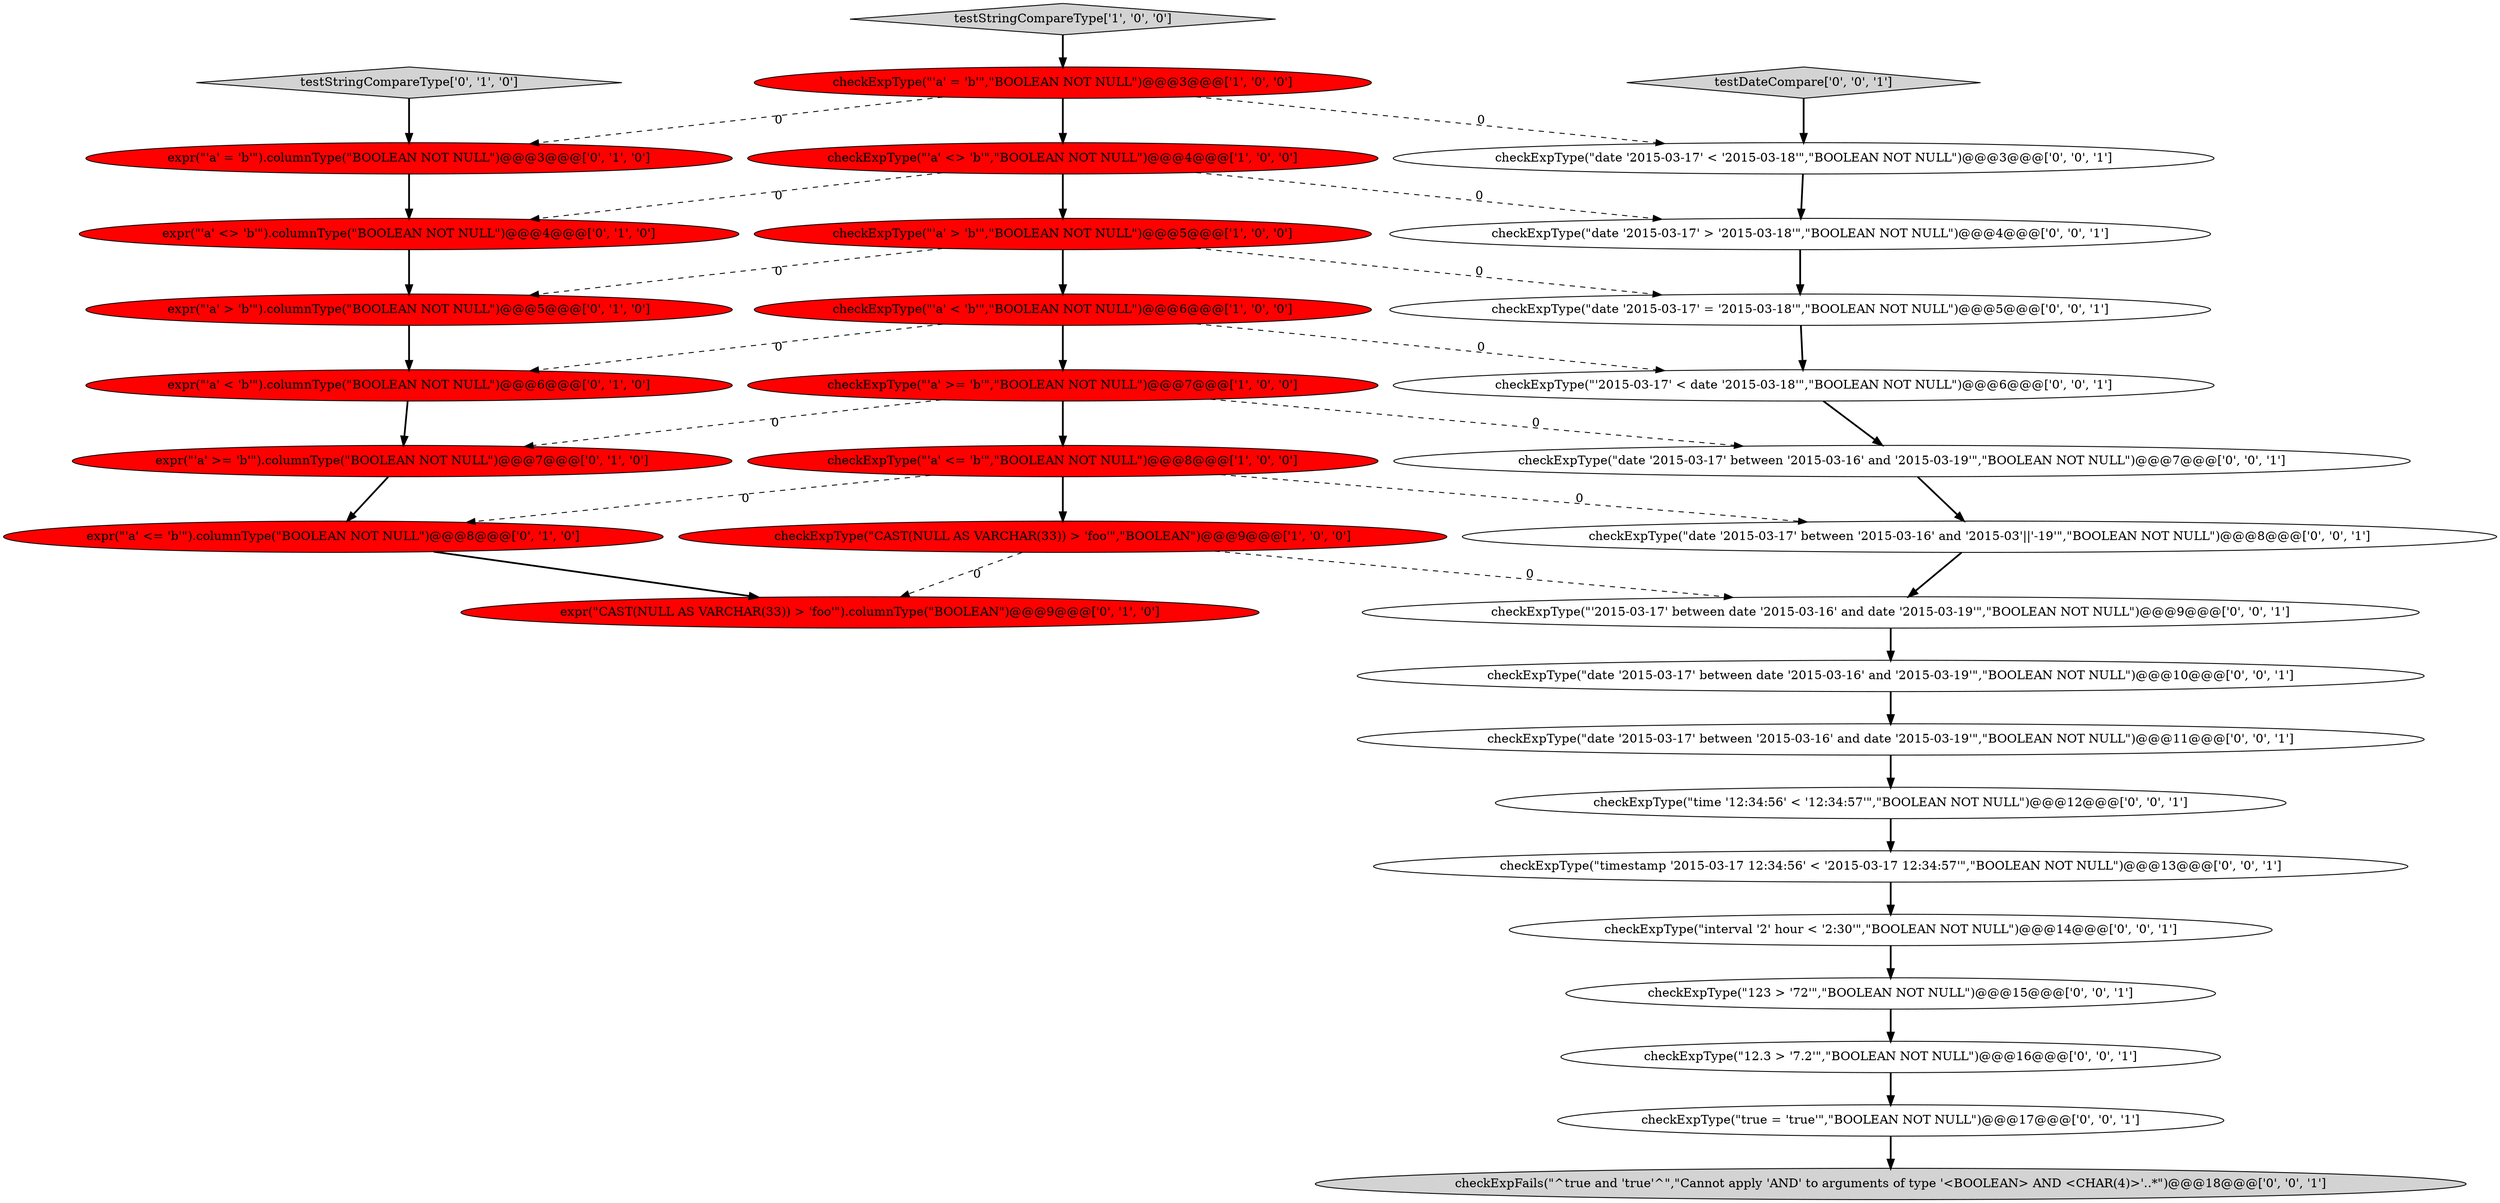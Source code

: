digraph {
19 [style = filled, label = "checkExpType(\"date '2015-03-17' between '2015-03-16' and '2015-03'||'-19'\",\"BOOLEAN NOT NULL\")@@@8@@@['0', '0', '1']", fillcolor = white, shape = ellipse image = "AAA0AAABBB3BBB"];
6 [style = filled, label = "checkExpType(\"CAST(NULL AS VARCHAR(33)) > 'foo'\",\"BOOLEAN\")@@@9@@@['1', '0', '0']", fillcolor = red, shape = ellipse image = "AAA1AAABBB1BBB"];
16 [style = filled, label = "checkExpType(\"date '2015-03-17' between '2015-03-16' and '2015-03-19'\",\"BOOLEAN NOT NULL\")@@@7@@@['0', '0', '1']", fillcolor = white, shape = ellipse image = "AAA0AAABBB3BBB"];
29 [style = filled, label = "checkExpType(\"date '2015-03-17' > '2015-03-18'\",\"BOOLEAN NOT NULL\")@@@4@@@['0', '0', '1']", fillcolor = white, shape = ellipse image = "AAA0AAABBB3BBB"];
21 [style = filled, label = "checkExpType(\"timestamp '2015-03-17 12:34:56' < '2015-03-17 12:34:57'\",\"BOOLEAN NOT NULL\")@@@13@@@['0', '0', '1']", fillcolor = white, shape = ellipse image = "AAA0AAABBB3BBB"];
5 [style = filled, label = "checkExpType(\"'a' < 'b'\",\"BOOLEAN NOT NULL\")@@@6@@@['1', '0', '0']", fillcolor = red, shape = ellipse image = "AAA1AAABBB1BBB"];
0 [style = filled, label = "checkExpType(\"'a' >= 'b'\",\"BOOLEAN NOT NULL\")@@@7@@@['1', '0', '0']", fillcolor = red, shape = ellipse image = "AAA1AAABBB1BBB"];
12 [style = filled, label = "expr(\"'a' = 'b'\").columnType(\"BOOLEAN NOT NULL\")@@@3@@@['0', '1', '0']", fillcolor = red, shape = ellipse image = "AAA1AAABBB2BBB"];
23 [style = filled, label = "checkExpFails(\"^true and 'true'^\",\"Cannot apply 'AND' to arguments of type '<BOOLEAN> AND <CHAR\(4\)>'\..*\")@@@18@@@['0', '0', '1']", fillcolor = lightgray, shape = ellipse image = "AAA0AAABBB3BBB"];
13 [style = filled, label = "expr(\"'a' <> 'b'\").columnType(\"BOOLEAN NOT NULL\")@@@4@@@['0', '1', '0']", fillcolor = red, shape = ellipse image = "AAA1AAABBB2BBB"];
28 [style = filled, label = "checkExpType(\"'2015-03-17' between date '2015-03-16' and date '2015-03-19'\",\"BOOLEAN NOT NULL\")@@@9@@@['0', '0', '1']", fillcolor = white, shape = ellipse image = "AAA0AAABBB3BBB"];
20 [style = filled, label = "checkExpType(\"time '12:34:56' < '12:34:57'\",\"BOOLEAN NOT NULL\")@@@12@@@['0', '0', '1']", fillcolor = white, shape = ellipse image = "AAA0AAABBB3BBB"];
9 [style = filled, label = "expr(\"'a' > 'b'\").columnType(\"BOOLEAN NOT NULL\")@@@5@@@['0', '1', '0']", fillcolor = red, shape = ellipse image = "AAA1AAABBB2BBB"];
14 [style = filled, label = "expr(\"CAST(NULL AS VARCHAR(33)) > 'foo'\").columnType(\"BOOLEAN\")@@@9@@@['0', '1', '0']", fillcolor = red, shape = ellipse image = "AAA1AAABBB2BBB"];
26 [style = filled, label = "checkExpType(\"12.3 > '7.2'\",\"BOOLEAN NOT NULL\")@@@16@@@['0', '0', '1']", fillcolor = white, shape = ellipse image = "AAA0AAABBB3BBB"];
27 [style = filled, label = "checkExpType(\"date '2015-03-17' between date '2015-03-16' and '2015-03-19'\",\"BOOLEAN NOT NULL\")@@@10@@@['0', '0', '1']", fillcolor = white, shape = ellipse image = "AAA0AAABBB3BBB"];
18 [style = filled, label = "checkExpType(\"true = 'true'\",\"BOOLEAN NOT NULL\")@@@17@@@['0', '0', '1']", fillcolor = white, shape = ellipse image = "AAA0AAABBB3BBB"];
3 [style = filled, label = "checkExpType(\"'a' <> 'b'\",\"BOOLEAN NOT NULL\")@@@4@@@['1', '0', '0']", fillcolor = red, shape = ellipse image = "AAA1AAABBB1BBB"];
4 [style = filled, label = "checkExpType(\"'a' > 'b'\",\"BOOLEAN NOT NULL\")@@@5@@@['1', '0', '0']", fillcolor = red, shape = ellipse image = "AAA1AAABBB1BBB"];
32 [style = filled, label = "testDateCompare['0', '0', '1']", fillcolor = lightgray, shape = diamond image = "AAA0AAABBB3BBB"];
7 [style = filled, label = "testStringCompareType['1', '0', '0']", fillcolor = lightgray, shape = diamond image = "AAA0AAABBB1BBB"];
15 [style = filled, label = "expr(\"'a' >= 'b'\").columnType(\"BOOLEAN NOT NULL\")@@@7@@@['0', '1', '0']", fillcolor = red, shape = ellipse image = "AAA1AAABBB2BBB"];
11 [style = filled, label = "testStringCompareType['0', '1', '0']", fillcolor = lightgray, shape = diamond image = "AAA0AAABBB2BBB"];
17 [style = filled, label = "checkExpType(\"date '2015-03-17' between '2015-03-16' and date '2015-03-19'\",\"BOOLEAN NOT NULL\")@@@11@@@['0', '0', '1']", fillcolor = white, shape = ellipse image = "AAA0AAABBB3BBB"];
22 [style = filled, label = "checkExpType(\"interval '2' hour < '2:30'\",\"BOOLEAN NOT NULL\")@@@14@@@['0', '0', '1']", fillcolor = white, shape = ellipse image = "AAA0AAABBB3BBB"];
2 [style = filled, label = "checkExpType(\"'a' = 'b'\",\"BOOLEAN NOT NULL\")@@@3@@@['1', '0', '0']", fillcolor = red, shape = ellipse image = "AAA1AAABBB1BBB"];
1 [style = filled, label = "checkExpType(\"'a' <= 'b'\",\"BOOLEAN NOT NULL\")@@@8@@@['1', '0', '0']", fillcolor = red, shape = ellipse image = "AAA1AAABBB1BBB"];
8 [style = filled, label = "expr(\"'a' < 'b'\").columnType(\"BOOLEAN NOT NULL\")@@@6@@@['0', '1', '0']", fillcolor = red, shape = ellipse image = "AAA1AAABBB2BBB"];
10 [style = filled, label = "expr(\"'a' <= 'b'\").columnType(\"BOOLEAN NOT NULL\")@@@8@@@['0', '1', '0']", fillcolor = red, shape = ellipse image = "AAA1AAABBB2BBB"];
24 [style = filled, label = "checkExpType(\"date '2015-03-17' < '2015-03-18'\",\"BOOLEAN NOT NULL\")@@@3@@@['0', '0', '1']", fillcolor = white, shape = ellipse image = "AAA0AAABBB3BBB"];
30 [style = filled, label = "checkExpType(\"date '2015-03-17' = '2015-03-18'\",\"BOOLEAN NOT NULL\")@@@5@@@['0', '0', '1']", fillcolor = white, shape = ellipse image = "AAA0AAABBB3BBB"];
25 [style = filled, label = "checkExpType(\"'2015-03-17' < date '2015-03-18'\",\"BOOLEAN NOT NULL\")@@@6@@@['0', '0', '1']", fillcolor = white, shape = ellipse image = "AAA0AAABBB3BBB"];
31 [style = filled, label = "checkExpType(\"123 > '72'\",\"BOOLEAN NOT NULL\")@@@15@@@['0', '0', '1']", fillcolor = white, shape = ellipse image = "AAA0AAABBB3BBB"];
3->29 [style = dashed, label="0"];
15->10 [style = bold, label=""];
8->15 [style = bold, label=""];
18->23 [style = bold, label=""];
29->30 [style = bold, label=""];
10->14 [style = bold, label=""];
2->3 [style = bold, label=""];
1->19 [style = dashed, label="0"];
0->16 [style = dashed, label="0"];
26->18 [style = bold, label=""];
22->31 [style = bold, label=""];
0->15 [style = dashed, label="0"];
4->30 [style = dashed, label="0"];
30->25 [style = bold, label=""];
11->12 [style = bold, label=""];
5->25 [style = dashed, label="0"];
24->29 [style = bold, label=""];
1->10 [style = dashed, label="0"];
6->14 [style = dashed, label="0"];
16->19 [style = bold, label=""];
9->8 [style = bold, label=""];
25->16 [style = bold, label=""];
3->13 [style = dashed, label="0"];
3->4 [style = bold, label=""];
20->21 [style = bold, label=""];
12->13 [style = bold, label=""];
2->12 [style = dashed, label="0"];
31->26 [style = bold, label=""];
4->9 [style = dashed, label="0"];
6->28 [style = dashed, label="0"];
1->6 [style = bold, label=""];
5->0 [style = bold, label=""];
21->22 [style = bold, label=""];
7->2 [style = bold, label=""];
0->1 [style = bold, label=""];
27->17 [style = bold, label=""];
5->8 [style = dashed, label="0"];
13->9 [style = bold, label=""];
19->28 [style = bold, label=""];
28->27 [style = bold, label=""];
2->24 [style = dashed, label="0"];
32->24 [style = bold, label=""];
4->5 [style = bold, label=""];
17->20 [style = bold, label=""];
}
